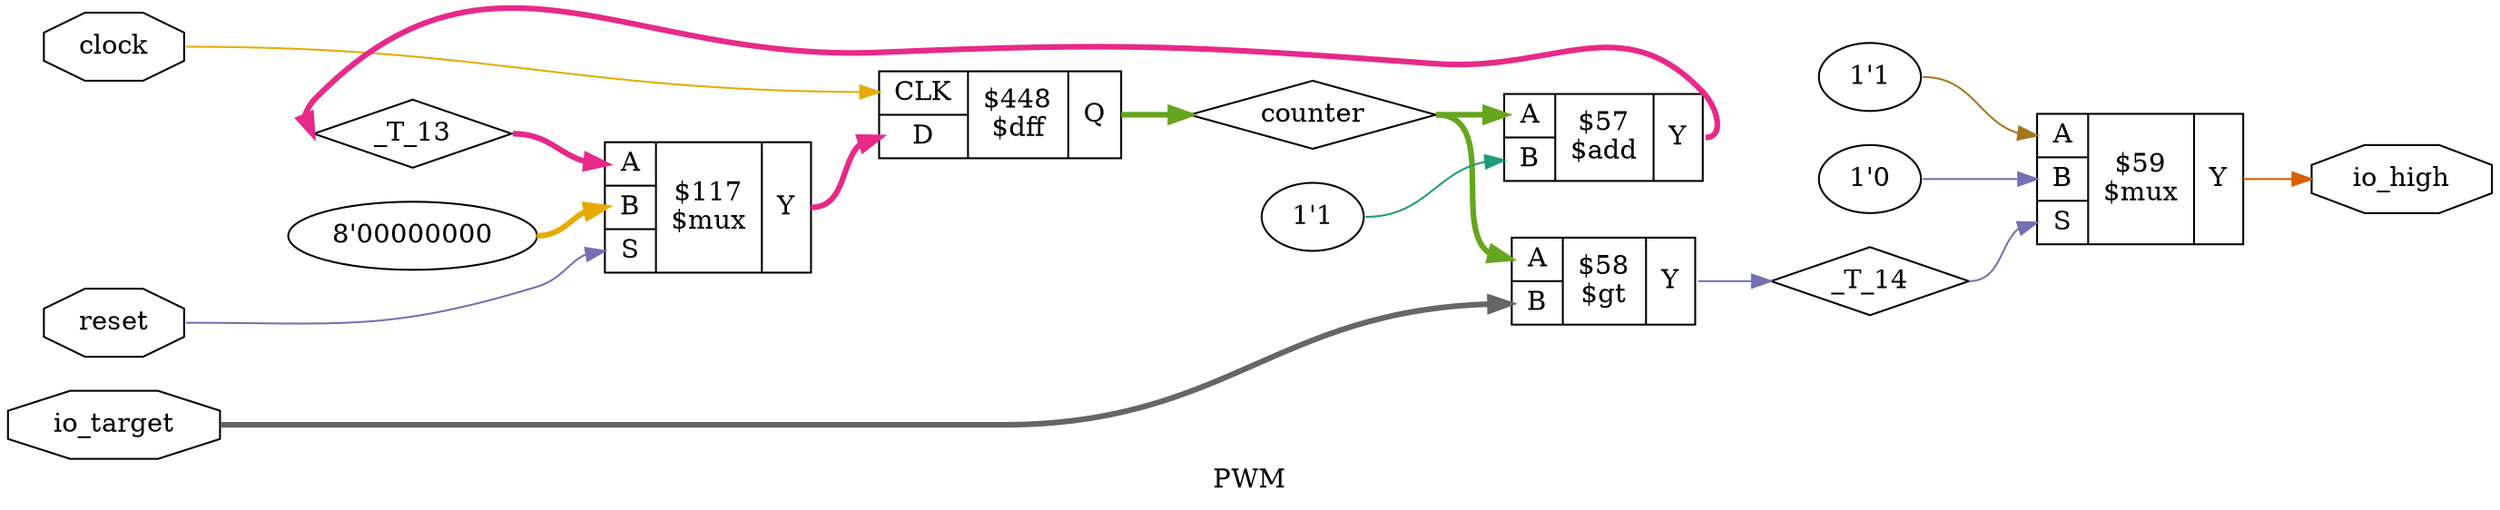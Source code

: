 digraph "PWM" {
label="PWM";
rankdir="LR";
remincross=true;
n2 [ shape=diamond, label="_T_13", color="black", fontcolor="black" ];
n3 [ shape=diamond, label="_T_14", color="black", fontcolor="black" ];
n4 [ shape=octagon, label="clock", color="black", fontcolor="black" ];
n5 [ shape=diamond, label="counter", color="black", fontcolor="black" ];
n6 [ shape=octagon, label="io_high", color="black", fontcolor="black" ];
n7 [ shape=octagon, label="io_target", color="black", fontcolor="black" ];
n8 [ shape=octagon, label="reset", color="black", fontcolor="black" ];
{ rank="source"; n4; n7; n8;}
{ rank="sink"; n6;}
v0 [ label="1'1" ];
c12 [ shape=record, label="{{<p9> A|<p10> B}|$57\n$add|{<p11> Y}}" ];
c13 [ shape=record, label="{{<p9> A|<p10> B}|$58\n$gt|{<p11> Y}}" ];
c17 [ shape=record, label="{{<p14> CLK|<p15> D}|$448\n$dff|{<p16> Q}}" ];
v1 [ label="8'00000000" ];
c19 [ shape=record, label="{{<p9> A|<p10> B|<p18> S}|$117\n$mux|{<p11> Y}}" ];
v2 [ label="1'1" ];
v3 [ label="1'0" ];
c20 [ shape=record, label="{{<p9> A|<p10> B|<p18> S}|$59\n$mux|{<p11> Y}}" ];
c19:p11:e -> c17:p15:w [colorscheme="dark28", color="4", fontcolor="4", style="setlinewidth(3)", label=""];
c12:p11:e -> n2:w [colorscheme="dark28", color="4", fontcolor="4", style="setlinewidth(3)", label=""];
n2:e -> c19:p9:w [colorscheme="dark28", color="4", fontcolor="4", style="setlinewidth(3)", label=""];
c13:p11:e -> n3:w [colorscheme="dark28", color="3", fontcolor="3", label=""];
n3:e -> c20:p18:w [colorscheme="dark28", color="3", fontcolor="3", label=""];
n4:e -> c17:p14:w [colorscheme="dark28", color="6", fontcolor="6", label=""];
c17:p16:e -> n5:w [colorscheme="dark28", color="5", fontcolor="5", style="setlinewidth(3)", label=""];
n5:e -> c12:p9:w [colorscheme="dark28", color="5", fontcolor="5", style="setlinewidth(3)", label=""];
n5:e -> c13:p9:w [colorscheme="dark28", color="5", fontcolor="5", style="setlinewidth(3)", label=""];
c20:p11:e -> n6:w [colorscheme="dark28", color="2", fontcolor="2", label=""];
n7:e -> c13:p10:w [colorscheme="dark28", color="8", fontcolor="8", style="setlinewidth(3)", label=""];
n8:e -> c19:p18:w [colorscheme="dark28", color="3", fontcolor="3", label=""];
v0:e -> c12:p10:w [colorscheme="dark28", color="1", fontcolor="1", label=""];
v1:e -> c19:p10:w [colorscheme="dark28", color="6", fontcolor="6", style="setlinewidth(3)", label=""];
v2:e -> c20:p9:w [colorscheme="dark28", color="7", fontcolor="7", label=""];
v3:e -> c20:p10:w [colorscheme="dark28", color="3", fontcolor="3", label=""];
}
